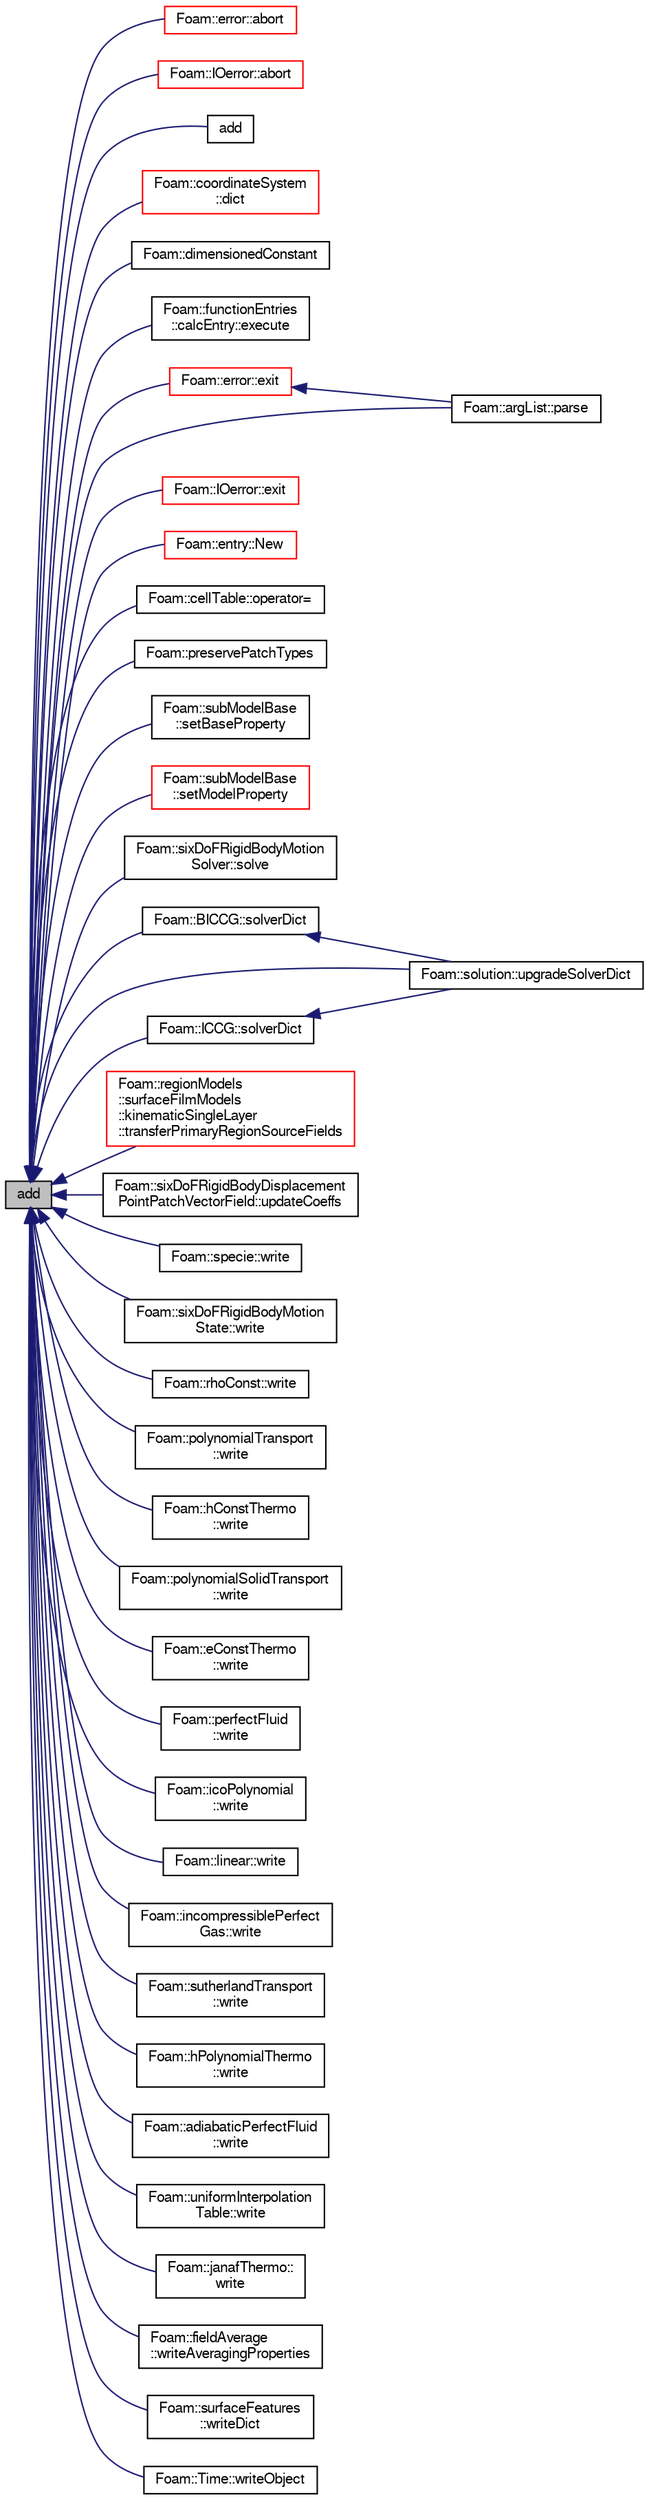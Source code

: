 digraph "add"
{
  bgcolor="transparent";
  edge [fontname="FreeSans",fontsize="10",labelfontname="FreeSans",labelfontsize="10"];
  node [fontname="FreeSans",fontsize="10",shape=record];
  rankdir="LR";
  Node1 [label="add",height=0.2,width=0.4,color="black", fillcolor="grey75", style="filled" fontcolor="black"];
  Node1 -> Node2 [dir="back",color="midnightblue",fontsize="10",style="solid",fontname="FreeSans"];
  Node2 [label="Foam::error::abort",height=0.2,width=0.4,color="red",URL="$a00653.html#ac54f53dc342019e8db34f4aa581a5792",tooltip="Abort : used to stop code for fatal errors. "];
  Node1 -> Node3 [dir="back",color="midnightblue",fontsize="10",style="solid",fontname="FreeSans"];
  Node3 [label="Foam::IOerror::abort",height=0.2,width=0.4,color="red",URL="$a01136.html#ac54f53dc342019e8db34f4aa581a5792",tooltip="Abort : used to stop code for fatal errors. "];
  Node1 -> Node4 [dir="back",color="midnightblue",fontsize="10",style="solid",fontname="FreeSans"];
  Node4 [label="add",height=0.2,width=0.4,color="black",URL="$a00502.html#a5a6c7e3575bf7345372a284da0c05f4c",tooltip="Add a T entry. "];
  Node1 -> Node5 [dir="back",color="midnightblue",fontsize="10",style="solid",fontname="FreeSans"];
  Node5 [label="Foam::coordinateSystem\l::dict",height=0.2,width=0.4,color="red",URL="$a00387.html#a6cf1bcca566102e981aa2387e721e67f",tooltip="Return as dictionary of entries. "];
  Node1 -> Node6 [dir="back",color="midnightblue",fontsize="10",style="solid",fontname="FreeSans"];
  Node6 [label="Foam::dimensionedConstant",height=0.2,width=0.4,color="black",URL="$a10237.html#aaef3d8e06f571dbca68225fc1ab20fc9"];
  Node1 -> Node7 [dir="back",color="midnightblue",fontsize="10",style="solid",fontname="FreeSans"];
  Node7 [label="Foam::functionEntries\l::calcEntry::execute",height=0.2,width=0.4,color="black",URL="$a00180.html#a05e7c2e0049c47ef8c3bab8696b6ac1a",tooltip="Execute the functionEntry in a primitiveEntry context. "];
  Node1 -> Node8 [dir="back",color="midnightblue",fontsize="10",style="solid",fontname="FreeSans"];
  Node8 [label="Foam::error::exit",height=0.2,width=0.4,color="red",URL="$a00653.html#a8e05d3ad7f8730ff9a8bab5360fd7854",tooltip="Exit : can be called for any error to exit program. "];
  Node8 -> Node9 [dir="back",color="midnightblue",fontsize="10",style="solid",fontname="FreeSans"];
  Node9 [label="Foam::argList::parse",height=0.2,width=0.4,color="black",URL="$a00060.html#a00aad68f835a5c0bcb8920505bb0bd10",tooltip="Parse. "];
  Node1 -> Node10 [dir="back",color="midnightblue",fontsize="10",style="solid",fontname="FreeSans"];
  Node10 [label="Foam::IOerror::exit",height=0.2,width=0.4,color="red",URL="$a01136.html#a8e05d3ad7f8730ff9a8bab5360fd7854",tooltip="Exit : can be called for any error to exit program. "];
  Node1 -> Node11 [dir="back",color="midnightblue",fontsize="10",style="solid",fontname="FreeSans"];
  Node11 [label="Foam::entry::New",height=0.2,width=0.4,color="red",URL="$a00638.html#a8a226a546ec766d55192e65b55f87715",tooltip="Construct from Istream and insert into dictionary. "];
  Node1 -> Node12 [dir="back",color="midnightblue",fontsize="10",style="solid",fontname="FreeSans"];
  Node12 [label="Foam::cellTable::operator=",height=0.2,width=0.4,color="black",URL="$a00225.html#ac2838337150ab074428de8db53fea67f",tooltip="Assign from cellZones. "];
  Node1 -> Node9 [dir="back",color="midnightblue",fontsize="10",style="solid",fontname="FreeSans"];
  Node1 -> Node13 [dir="back",color="midnightblue",fontsize="10",style="solid",fontname="FreeSans"];
  Node13 [label="Foam::preservePatchTypes",height=0.2,width=0.4,color="black",URL="$a10237.html#aa5ba4f565a185dfa03afee2986b82183",tooltip="Preserve patch types. "];
  Node1 -> Node14 [dir="back",color="midnightblue",fontsize="10",style="solid",fontname="FreeSans"];
  Node14 [label="Foam::subModelBase\l::setBaseProperty",height=0.2,width=0.4,color="black",URL="$a02398.html#aecf0c52e2c20bd4d404fe6f58a8e4784",tooltip="Add generic property to the base model. "];
  Node1 -> Node15 [dir="back",color="midnightblue",fontsize="10",style="solid",fontname="FreeSans"];
  Node15 [label="Foam::subModelBase\l::setModelProperty",height=0.2,width=0.4,color="red",URL="$a02398.html#af40b1f75a844b297b64f3515e8263ad1",tooltip="Add generic property to the sub-model. "];
  Node1 -> Node16 [dir="back",color="midnightblue",fontsize="10",style="solid",fontname="FreeSans"];
  Node16 [label="Foam::sixDoFRigidBodyMotion\lSolver::solve",height=0.2,width=0.4,color="black",URL="$a02263.html#af7d39f0eac0af0ed5785935ac72a1e7d",tooltip="Solve for motion. "];
  Node1 -> Node17 [dir="back",color="midnightblue",fontsize="10",style="solid",fontname="FreeSans"];
  Node17 [label="Foam::BICCG::solverDict",height=0.2,width=0.4,color="black",URL="$a00119.html#a7ff45fe57d4d335266093932680c1324",tooltip="Return the dictionary constructed from the components. "];
  Node17 -> Node18 [dir="back",color="midnightblue",fontsize="10",style="solid",fontname="FreeSans"];
  Node18 [label="Foam::solution::upgradeSolverDict",height=0.2,width=0.4,color="black",URL="$a02310.html#aafb35d9c55b4a97e839ab61b4a0c7d52",tooltip="Update from older solver controls syntax. "];
  Node1 -> Node19 [dir="back",color="midnightblue",fontsize="10",style="solid",fontname="FreeSans"];
  Node19 [label="Foam::ICCG::solverDict",height=0.2,width=0.4,color="black",URL="$a00994.html#a7ff45fe57d4d335266093932680c1324",tooltip="Return the dictionary constructed from the components. "];
  Node19 -> Node18 [dir="back",color="midnightblue",fontsize="10",style="solid",fontname="FreeSans"];
  Node1 -> Node20 [dir="back",color="midnightblue",fontsize="10",style="solid",fontname="FreeSans"];
  Node20 [label="Foam::regionModels\l::surfaceFilmModels\l::kinematicSingleLayer\l::transferPrimaryRegionSourceFields",height=0.2,width=0.4,color="red",URL="$a01200.html#ad280476804f72e6d48d182e2d0814a46",tooltip="Transfer source fields from the primary region to the film region. "];
  Node1 -> Node21 [dir="back",color="midnightblue",fontsize="10",style="solid",fontname="FreeSans"];
  Node21 [label="Foam::sixDoFRigidBodyDisplacement\lPointPatchVectorField::updateCoeffs",height=0.2,width=0.4,color="black",URL="$a02259.html#a7e24eafac629d3733181cd942d4c902f",tooltip="Update the coefficients associated with the patch field. "];
  Node1 -> Node18 [dir="back",color="midnightblue",fontsize="10",style="solid",fontname="FreeSans"];
  Node1 -> Node22 [dir="back",color="midnightblue",fontsize="10",style="solid",fontname="FreeSans"];
  Node22 [label="Foam::specie::write",height=0.2,width=0.4,color="black",URL="$a02323.html#a4bc86b48333705e13add9de0db8eebd3",tooltip="Write to Ostream. "];
  Node1 -> Node23 [dir="back",color="midnightblue",fontsize="10",style="solid",fontname="FreeSans"];
  Node23 [label="Foam::sixDoFRigidBodyMotion\lState::write",height=0.2,width=0.4,color="black",URL="$a02264.html#a0a19217e38b446117a27e440884da16a",tooltip="Write to dictionary. "];
  Node1 -> Node24 [dir="back",color="midnightblue",fontsize="10",style="solid",fontname="FreeSans"];
  Node24 [label="Foam::rhoConst::write",height=0.2,width=0.4,color="black",URL="$a02136.html#a4bc86b48333705e13add9de0db8eebd3",tooltip="Write to Ostream. "];
  Node1 -> Node25 [dir="back",color="midnightblue",fontsize="10",style="solid",fontname="FreeSans"];
  Node25 [label="Foam::polynomialTransport\l::write",height=0.2,width=0.4,color="black",URL="$a01876.html#a4bc86b48333705e13add9de0db8eebd3",tooltip="Write to Ostream. "];
  Node1 -> Node26 [dir="back",color="midnightblue",fontsize="10",style="solid",fontname="FreeSans"];
  Node26 [label="Foam::hConstThermo\l::write",height=0.2,width=0.4,color="black",URL="$a00961.html#a4bc86b48333705e13add9de0db8eebd3",tooltip="Write to Ostream. "];
  Node1 -> Node27 [dir="back",color="midnightblue",fontsize="10",style="solid",fontname="FreeSans"];
  Node27 [label="Foam::polynomialSolidTransport\l::write",height=0.2,width=0.4,color="black",URL="$a01875.html#a4bc86b48333705e13add9de0db8eebd3",tooltip="Write to Ostream. "];
  Node1 -> Node28 [dir="back",color="midnightblue",fontsize="10",style="solid",fontname="FreeSans"];
  Node28 [label="Foam::eConstThermo\l::write",height=0.2,width=0.4,color="black",URL="$a00587.html#a4bc86b48333705e13add9de0db8eebd3",tooltip="Write to Ostream. "];
  Node1 -> Node29 [dir="back",color="midnightblue",fontsize="10",style="solid",fontname="FreeSans"];
  Node29 [label="Foam::perfectFluid\l::write",height=0.2,width=0.4,color="black",URL="$a01776.html#a4bc86b48333705e13add9de0db8eebd3",tooltip="Write to Ostream. "];
  Node1 -> Node30 [dir="back",color="midnightblue",fontsize="10",style="solid",fontname="FreeSans"];
  Node30 [label="Foam::icoPolynomial\l::write",height=0.2,width=0.4,color="black",URL="$a00995.html#a4bc86b48333705e13add9de0db8eebd3",tooltip="Write to Ostream. "];
  Node1 -> Node31 [dir="back",color="midnightblue",fontsize="10",style="solid",fontname="FreeSans"];
  Node31 [label="Foam::linear::write",height=0.2,width=0.4,color="black",URL="$a01294.html#a4bc86b48333705e13add9de0db8eebd3",tooltip="Write to Ostream. "];
  Node1 -> Node32 [dir="back",color="midnightblue",fontsize="10",style="solid",fontname="FreeSans"];
  Node32 [label="Foam::incompressiblePerfect\lGas::write",height=0.2,width=0.4,color="black",URL="$a01014.html#a4bc86b48333705e13add9de0db8eebd3",tooltip="Write to Ostream. "];
  Node1 -> Node33 [dir="back",color="midnightblue",fontsize="10",style="solid",fontname="FreeSans"];
  Node33 [label="Foam::sutherlandTransport\l::write",height=0.2,width=0.4,color="black",URL="$a02442.html#a4bc86b48333705e13add9de0db8eebd3",tooltip="Write to Ostream. "];
  Node1 -> Node34 [dir="back",color="midnightblue",fontsize="10",style="solid",fontname="FreeSans"];
  Node34 [label="Foam::hPolynomialThermo\l::write",height=0.2,width=0.4,color="black",URL="$a00984.html#a4bc86b48333705e13add9de0db8eebd3",tooltip="Write to Ostream. "];
  Node1 -> Node35 [dir="back",color="midnightblue",fontsize="10",style="solid",fontname="FreeSans"];
  Node35 [label="Foam::adiabaticPerfectFluid\l::write",height=0.2,width=0.4,color="black",URL="$a00030.html#a4bc86b48333705e13add9de0db8eebd3",tooltip="Write to Ostream. "];
  Node1 -> Node36 [dir="back",color="midnightblue",fontsize="10",style="solid",fontname="FreeSans"];
  Node36 [label="Foam::uniformInterpolation\lTable::write",height=0.2,width=0.4,color="black",URL="$a02677.html#a9ba943a3e5d19bd6cbbeecedbd8aa972",tooltip="Write. "];
  Node1 -> Node37 [dir="back",color="midnightblue",fontsize="10",style="solid",fontname="FreeSans"];
  Node37 [label="Foam::janafThermo::\lwrite",height=0.2,width=0.4,color="black",URL="$a01179.html#a4bc86b48333705e13add9de0db8eebd3",tooltip="Write to Ostream. "];
  Node1 -> Node38 [dir="back",color="midnightblue",fontsize="10",style="solid",fontname="FreeSans"];
  Node38 [label="Foam::fieldAverage\l::writeAveragingProperties",height=0.2,width=0.4,color="black",URL="$a00735.html#a5616872456df82613ff3cb2ed823f691",tooltip="Write averaging properties - steps and time. "];
  Node1 -> Node39 [dir="back",color="midnightblue",fontsize="10",style="solid",fontname="FreeSans"];
  Node39 [label="Foam::surfaceFeatures\l::writeDict",height=0.2,width=0.4,color="black",URL="$a02409.html#af77027c10b89b764f28cf777c66c4be6",tooltip="Write as dictionary. "];
  Node1 -> Node40 [dir="back",color="midnightblue",fontsize="10",style="solid",fontname="FreeSans"];
  Node40 [label="Foam::Time::writeObject",height=0.2,width=0.4,color="black",URL="$a02535.html#a25cce2a2cb8ccf489894549d23b116c8",tooltip="Write using given format, version and compression. "];
}
